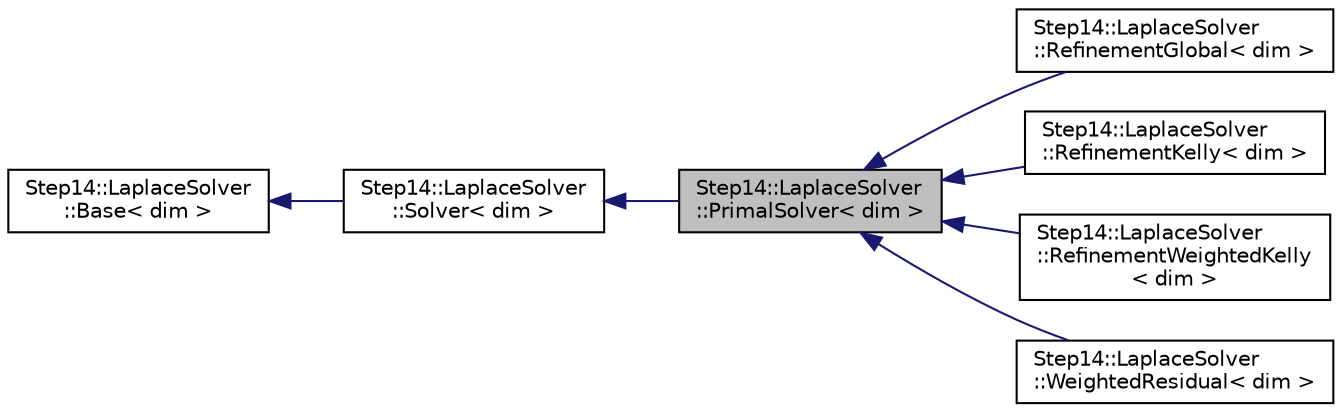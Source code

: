 digraph "Step14::LaplaceSolver::PrimalSolver&lt; dim &gt;"
{
 // LATEX_PDF_SIZE
  edge [fontname="Helvetica",fontsize="10",labelfontname="Helvetica",labelfontsize="10"];
  node [fontname="Helvetica",fontsize="10",shape=record];
  rankdir="LR";
  Node1 [label="Step14::LaplaceSolver\l::PrimalSolver\< dim \>",height=0.2,width=0.4,color="black", fillcolor="grey75", style="filled", fontcolor="black",tooltip=" "];
  Node2 -> Node1 [dir="back",color="midnightblue",fontsize="10",style="solid",fontname="Helvetica"];
  Node2 [label="Step14::LaplaceSolver\l::Solver\< dim \>",height=0.2,width=0.4,color="black", fillcolor="white", style="filled",URL="$classStep14_1_1LaplaceSolver_1_1Solver.html",tooltip=" "];
  Node3 -> Node2 [dir="back",color="midnightblue",fontsize="10",style="solid",fontname="Helvetica"];
  Node3 [label="Step14::LaplaceSolver\l::Base\< dim \>",height=0.2,width=0.4,color="black", fillcolor="white", style="filled",URL="$classStep14_1_1LaplaceSolver_1_1Base.html",tooltip=" "];
  Node1 -> Node4 [dir="back",color="midnightblue",fontsize="10",style="solid",fontname="Helvetica"];
  Node4 [label="Step14::LaplaceSolver\l::RefinementGlobal\< dim \>",height=0.2,width=0.4,color="black", fillcolor="white", style="filled",URL="$classStep14_1_1LaplaceSolver_1_1RefinementGlobal.html",tooltip=" "];
  Node1 -> Node5 [dir="back",color="midnightblue",fontsize="10",style="solid",fontname="Helvetica"];
  Node5 [label="Step14::LaplaceSolver\l::RefinementKelly\< dim \>",height=0.2,width=0.4,color="black", fillcolor="white", style="filled",URL="$classStep14_1_1LaplaceSolver_1_1RefinementKelly.html",tooltip=" "];
  Node1 -> Node6 [dir="back",color="midnightblue",fontsize="10",style="solid",fontname="Helvetica"];
  Node6 [label="Step14::LaplaceSolver\l::RefinementWeightedKelly\l\< dim \>",height=0.2,width=0.4,color="black", fillcolor="white", style="filled",URL="$classStep14_1_1LaplaceSolver_1_1RefinementWeightedKelly.html",tooltip=" "];
  Node1 -> Node7 [dir="back",color="midnightblue",fontsize="10",style="solid",fontname="Helvetica"];
  Node7 [label="Step14::LaplaceSolver\l::WeightedResidual\< dim \>",height=0.2,width=0.4,color="black", fillcolor="white", style="filled",URL="$classStep14_1_1LaplaceSolver_1_1WeightedResidual.html",tooltip=" "];
}
